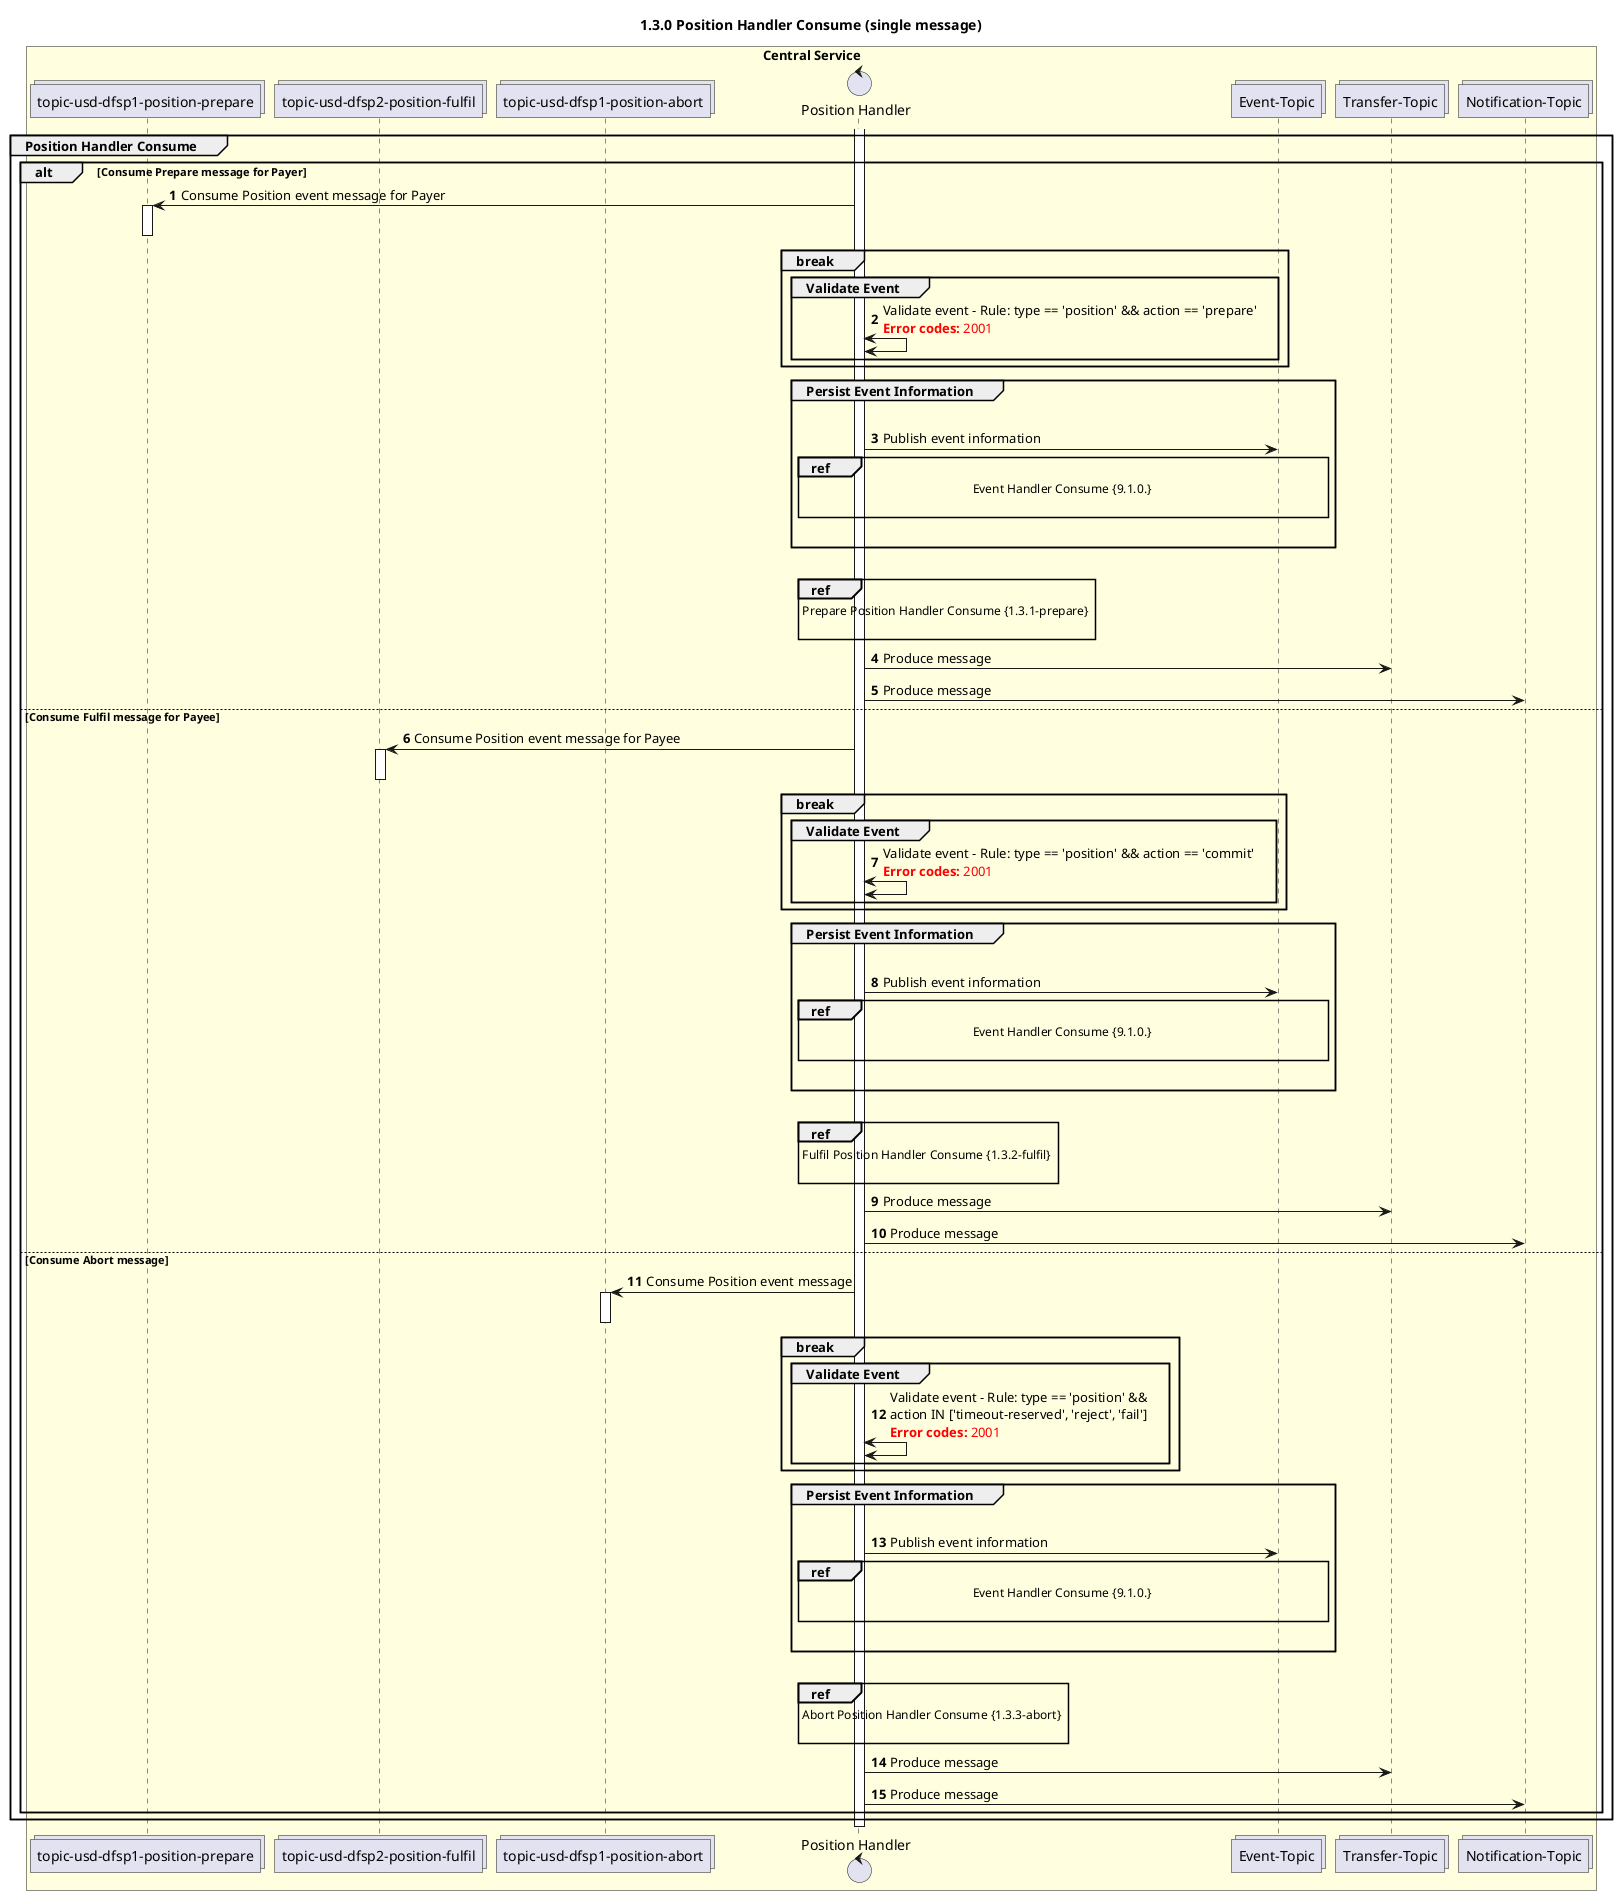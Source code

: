 @startuml
' declate title
title 1.3.0 Position Handler Consume (single message)

autonumber

' Actor Keys:
'   boundary - APIs/Interfaces, etc
'   collections - Kafka Topics
'   control - Kafka Consumers
'   entity - Database Access Objects
'   database - Database Persistance Store

' declare actors
collections "topic-usd-dfsp1-position-prepare" as TOPIC_POSITION_PREPARE_DFSP1
collections "topic-usd-dfsp2-position-fulfil" as TOPIC_POSITION_FULFIL_DFSP2
collections "topic-usd-dfsp1-position-abort" as TOPIC_POSITION_ABORT_DFSP1
control "Position Handler" as POS_HANDLER
collections "Transfer-Topic" as TOPIC_TRANSFERS
' entity "Position DAO" as POS_DAO
collections "Event-Topic" as TOPIC_EVENTS
collections "Notification-Topic" as TOPIC_NOTIFICATIONS
' entity "Participant DAO" as PARTICIPANT_DAO
' entity "Transfer DAO" as TRANS_DAO
' database "Central Store" as DB

box "Central Service" #LightYellow
    participant TOPIC_POSITION_PREPARE_DFSP1
    participant TOPIC_POSITION_FULFIL_DFSP2
    participant TOPIC_POSITION_ABORT_DFSP1
    participant POS_HANDLER
    participant TOPIC_EVENTS
    participant TOPIC_TRANSFERS
    participant TOPIC_NOTIFICATIONS
    ' participant POS_DAO
    ' participant PARTICIPANT_DAO
    ' participant TRANS_DAO
    ' participant DB
end box

' start flow
activate POS_HANDLER
group Position Handler Consume
    alt Consume Prepare message for Payer
        TOPIC_POSITION_PREPARE_DFSP1 <- POS_HANDLER: Consume Position event message for Payer
        activate TOPIC_POSITION_PREPARE_DFSP1
        deactivate TOPIC_POSITION_PREPARE_DFSP1
        break
            group Validate Event
                POS_HANDLER <-> POS_HANDLER: Validate event - Rule: type == 'position' && action == 'prepare'\n<color #FF0000><b>Error codes:</b> 2001</color>
            end
        end
        group Persist Event Information
            |||
            POS_HANDLER -> TOPIC_EVENTS: Publish event information
            ref over POS_HANDLER, TOPIC_EVENTS :  Event Handler Consume {9.1.0.} \n
            |||
        end
        |||
        ref over POS_HANDLER: Prepare Position Handler Consume {1.3.1-prepare} \n
        POS_HANDLER -> TOPIC_TRANSFERS: Produce message
        POS_HANDLER -> TOPIC_NOTIFICATIONS: Produce message
    else Consume Fulfil message for Payee
        TOPIC_POSITION_FULFIL_DFSP2 <- POS_HANDLER: Consume Position event message for Payee
        activate TOPIC_POSITION_FULFIL_DFSP2
        deactivate TOPIC_POSITION_FULFIL_DFSP2
        break
            group Validate Event
                POS_HANDLER <-> POS_HANDLER: Validate event - Rule: type == 'position' && action == 'commit'\n<color #FF0000><b>Error codes:</b> 2001</color>
            end
        end
        group Persist Event Information
            |||
            POS_HANDLER -> TOPIC_EVENTS: Publish event information
            ref over POS_HANDLER, TOPIC_EVENTS :  Event Handler Consume {9.1.0.} \n
            |||
        end
        |||
        ref over POS_HANDLER: Fulfil Position Handler Consume {1.3.2-fulfil} \n
        POS_HANDLER -> TOPIC_TRANSFERS: Produce message
        POS_HANDLER -> TOPIC_NOTIFICATIONS: Produce message
    else Consume Abort message
        TOPIC_POSITION_ABORT_DFSP1 <- POS_HANDLER: Consume Position event message
        activate TOPIC_POSITION_ABORT_DFSP1
        deactivate TOPIC_POSITION_ABORT_DFSP1
        break
            group Validate Event
                POS_HANDLER <-> POS_HANDLER: Validate event - Rule: type == 'position' &&\naction IN ['timeout-reserved', 'reject', 'fail']\n<color #FF0000><b>Error codes:</b> 2001</color>
            end
        end
        group Persist Event Information
            |||
            POS_HANDLER -> TOPIC_EVENTS: Publish event information
            ref over POS_HANDLER, TOPIC_EVENTS :  Event Handler Consume {9.1.0.} \n
            |||
        end
        |||
        ref over POS_HANDLER: Abort Position Handler Consume {1.3.3-abort} \n
        POS_HANDLER -> TOPIC_TRANSFERS: Produce message
        POS_HANDLER -> TOPIC_NOTIFICATIONS: Produce message
    end

end
deactivate POS_HANDLER
@enduml
